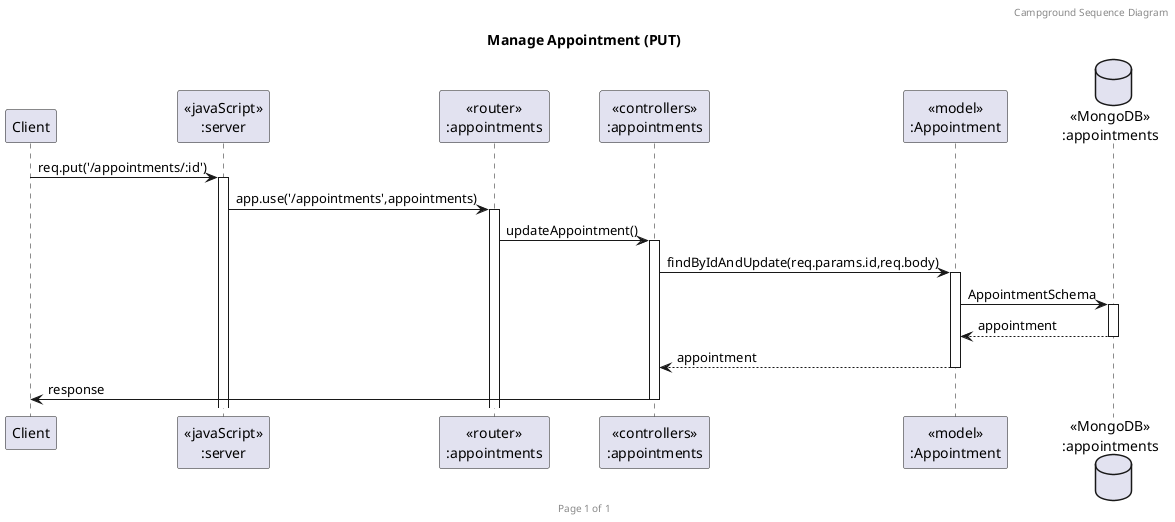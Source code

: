 @startuml Manage Appointment (PUT)

header Campground Sequence Diagram
footer Page %page% of %lastpage%
title "Manage Appointment (PUT)"

participant "Client" as client
participant "<<javaScript>>\n:server" as server
participant "<<router>>\n:appointments" as routerAppointments
participant "<<controllers>>\n:appointments" as controllersAppointments
participant "<<model>>\n:Appointment" as modelAppointment
database "<<MongoDB>>\n:appointments" as CampgroundsDatabase

client->server ++:req.put('/appointments/:id')
server->routerAppointments ++:app.use('/appointments',appointments)
routerAppointments -> controllersAppointments ++:updateAppointment()
controllersAppointments->modelAppointment ++:findByIdAndUpdate(req.params.id,req.body)
modelAppointment ->CampgroundsDatabase ++:AppointmentSchema
CampgroundsDatabase --> modelAppointment --:appointment
controllersAppointments <-- modelAppointment --:appointment
controllersAppointments->client --:response

@enduml
